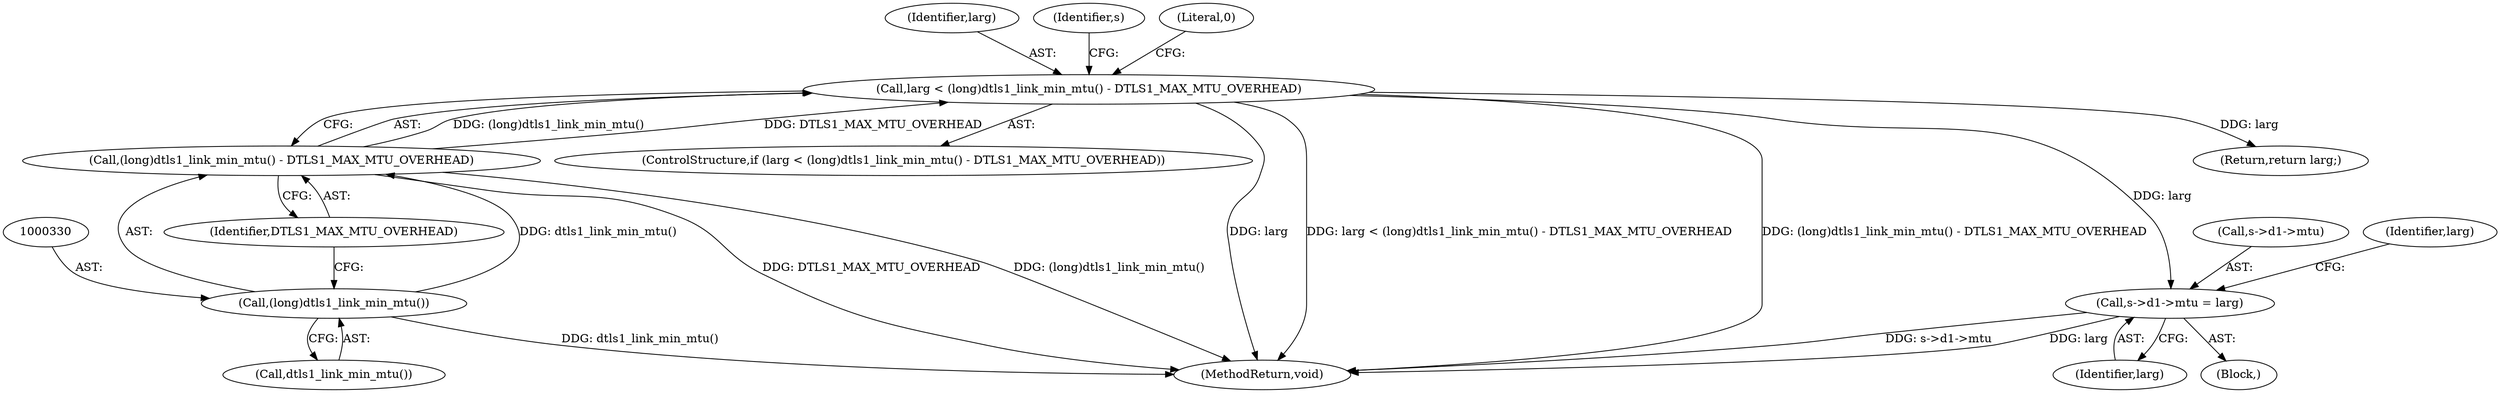 digraph "0_openssl_f5c7f5dfbaf0d2f7d946d0fe86f08e6bcb36ed0d_0@pointer" {
"1000335" [label="(Call,s->d1->mtu = larg)"];
"1000326" [label="(Call,larg < (long)dtls1_link_min_mtu() - DTLS1_MAX_MTU_OVERHEAD)"];
"1000328" [label="(Call,(long)dtls1_link_min_mtu() - DTLS1_MAX_MTU_OVERHEAD)"];
"1000329" [label="(Call,(long)dtls1_link_min_mtu())"];
"1000325" [label="(ControlStructure,if (larg < (long)dtls1_link_min_mtu() - DTLS1_MAX_MTU_OVERHEAD))"];
"1000327" [label="(Identifier,larg)"];
"1000338" [label="(Identifier,s)"];
"1000328" [label="(Call,(long)dtls1_link_min_mtu() - DTLS1_MAX_MTU_OVERHEAD)"];
"1000326" [label="(Call,larg < (long)dtls1_link_min_mtu() - DTLS1_MAX_MTU_OVERHEAD)"];
"1000341" [label="(Identifier,larg)"];
"1000335" [label="(Call,s->d1->mtu = larg)"];
"1000714" [label="(MethodReturn,void)"];
"1000342" [label="(Return,return larg;)"];
"1000336" [label="(Call,s->d1->mtu)"];
"1000332" [label="(Identifier,DTLS1_MAX_MTU_OVERHEAD)"];
"1000331" [label="(Call,dtls1_link_min_mtu())"];
"1000329" [label="(Call,(long)dtls1_link_min_mtu())"];
"1000280" [label="(Block,)"];
"1000343" [label="(Identifier,larg)"];
"1000334" [label="(Literal,0)"];
"1000335" -> "1000280"  [label="AST: "];
"1000335" -> "1000341"  [label="CFG: "];
"1000336" -> "1000335"  [label="AST: "];
"1000341" -> "1000335"  [label="AST: "];
"1000343" -> "1000335"  [label="CFG: "];
"1000335" -> "1000714"  [label="DDG: s->d1->mtu"];
"1000335" -> "1000714"  [label="DDG: larg"];
"1000326" -> "1000335"  [label="DDG: larg"];
"1000326" -> "1000325"  [label="AST: "];
"1000326" -> "1000328"  [label="CFG: "];
"1000327" -> "1000326"  [label="AST: "];
"1000328" -> "1000326"  [label="AST: "];
"1000334" -> "1000326"  [label="CFG: "];
"1000338" -> "1000326"  [label="CFG: "];
"1000326" -> "1000714"  [label="DDG: larg < (long)dtls1_link_min_mtu() - DTLS1_MAX_MTU_OVERHEAD"];
"1000326" -> "1000714"  [label="DDG: (long)dtls1_link_min_mtu() - DTLS1_MAX_MTU_OVERHEAD"];
"1000326" -> "1000714"  [label="DDG: larg"];
"1000328" -> "1000326"  [label="DDG: (long)dtls1_link_min_mtu()"];
"1000328" -> "1000326"  [label="DDG: DTLS1_MAX_MTU_OVERHEAD"];
"1000326" -> "1000342"  [label="DDG: larg"];
"1000328" -> "1000332"  [label="CFG: "];
"1000329" -> "1000328"  [label="AST: "];
"1000332" -> "1000328"  [label="AST: "];
"1000328" -> "1000714"  [label="DDG: DTLS1_MAX_MTU_OVERHEAD"];
"1000328" -> "1000714"  [label="DDG: (long)dtls1_link_min_mtu()"];
"1000329" -> "1000328"  [label="DDG: dtls1_link_min_mtu()"];
"1000329" -> "1000331"  [label="CFG: "];
"1000330" -> "1000329"  [label="AST: "];
"1000331" -> "1000329"  [label="AST: "];
"1000332" -> "1000329"  [label="CFG: "];
"1000329" -> "1000714"  [label="DDG: dtls1_link_min_mtu()"];
}
